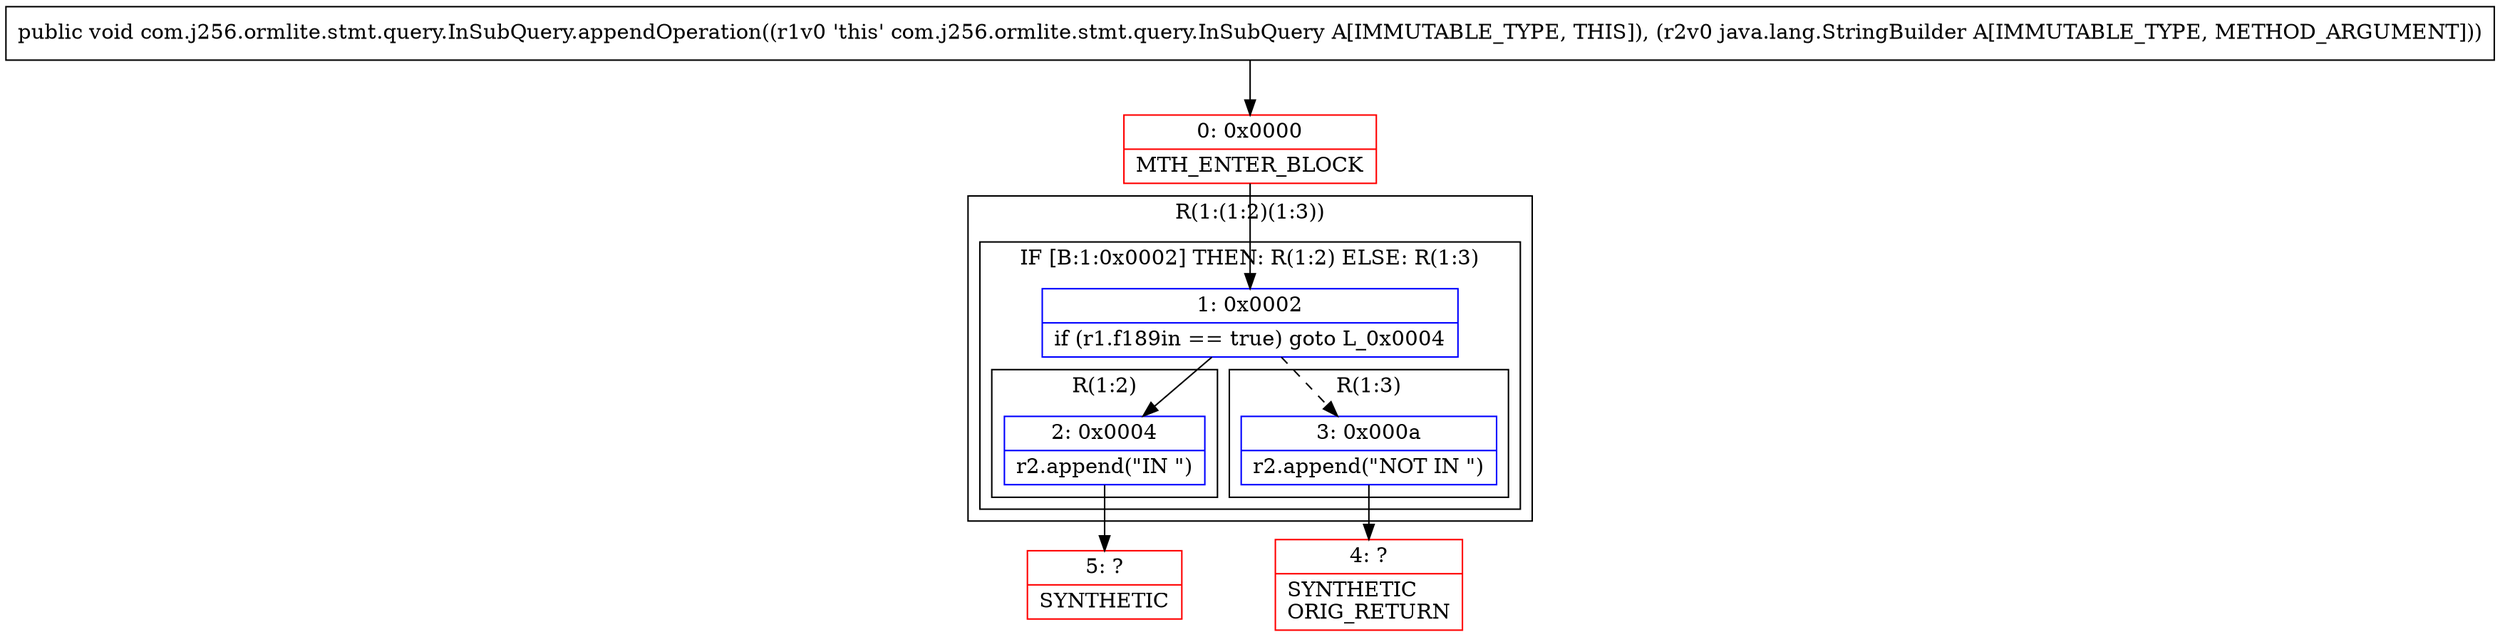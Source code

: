 digraph "CFG forcom.j256.ormlite.stmt.query.InSubQuery.appendOperation(Ljava\/lang\/StringBuilder;)V" {
subgraph cluster_Region_2066653792 {
label = "R(1:(1:2)(1:3))";
node [shape=record,color=blue];
subgraph cluster_IfRegion_1247335089 {
label = "IF [B:1:0x0002] THEN: R(1:2) ELSE: R(1:3)";
node [shape=record,color=blue];
Node_1 [shape=record,label="{1\:\ 0x0002|if (r1.f189in == true) goto L_0x0004\l}"];
subgraph cluster_Region_509737366 {
label = "R(1:2)";
node [shape=record,color=blue];
Node_2 [shape=record,label="{2\:\ 0x0004|r2.append(\"IN \")\l}"];
}
subgraph cluster_Region_1435344156 {
label = "R(1:3)";
node [shape=record,color=blue];
Node_3 [shape=record,label="{3\:\ 0x000a|r2.append(\"NOT IN \")\l}"];
}
}
}
Node_0 [shape=record,color=red,label="{0\:\ 0x0000|MTH_ENTER_BLOCK\l}"];
Node_4 [shape=record,color=red,label="{4\:\ ?|SYNTHETIC\lORIG_RETURN\l}"];
Node_5 [shape=record,color=red,label="{5\:\ ?|SYNTHETIC\l}"];
MethodNode[shape=record,label="{public void com.j256.ormlite.stmt.query.InSubQuery.appendOperation((r1v0 'this' com.j256.ormlite.stmt.query.InSubQuery A[IMMUTABLE_TYPE, THIS]), (r2v0 java.lang.StringBuilder A[IMMUTABLE_TYPE, METHOD_ARGUMENT])) }"];
MethodNode -> Node_0;
Node_1 -> Node_2;
Node_1 -> Node_3[style=dashed];
Node_2 -> Node_5;
Node_3 -> Node_4;
Node_0 -> Node_1;
}

